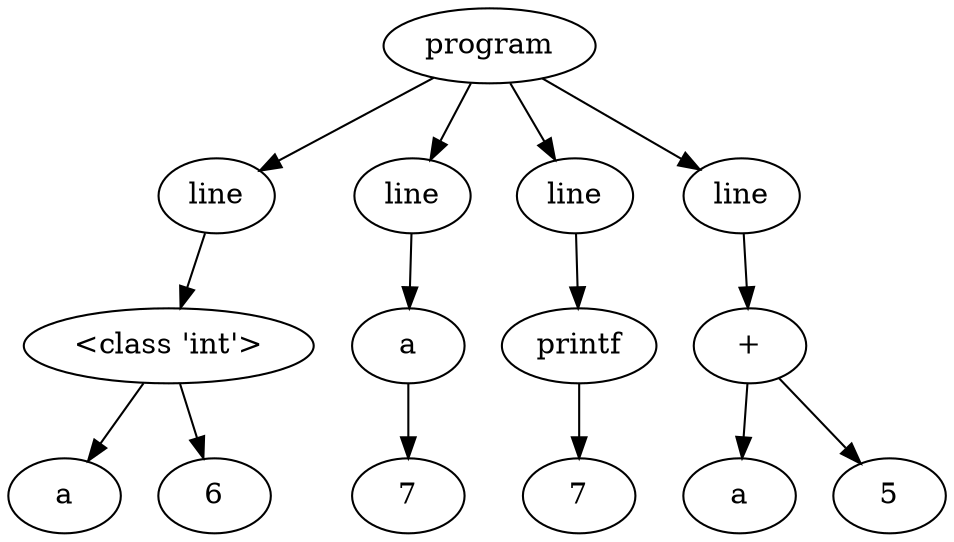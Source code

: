 digraph G { 
"<AST.AST object at 0x000001F291188F40> (0)"[label="program"]
"<AST.AST object at 0x000001F291188D60> (1)"[label="line"]
"<AST.AST object at 0x000001F291188F40> (0)"->"<AST.AST object at 0x000001F291188D60> (1)"
"<AST.AST object at 0x000001F291188D60> (1)"[label="line"]
"<AST.ASTDataType object at 0x000001F291188730> (2)"[label="<class 'int'>"]
"<AST.AST object at 0x000001F291188D60> (1)"->"<AST.ASTDataType object at 0x000001F291188730> (2)"
"<AST.ASTDataType object at 0x000001F291188730> (2)"[label="<class 'int'>"]
"<AST.ASTVariable object at 0x000001F291188FA0> (3)"[label="a"]
"<AST.ASTDataType object at 0x000001F291188730> (2)"->"<AST.ASTVariable object at 0x000001F291188FA0> (3)"
"<AST.AST object at 0x000001F29118E6A0> (3)"[label="6"]
"<AST.ASTDataType object at 0x000001F291188730> (2)"->"<AST.AST object at 0x000001F29118E6A0> (3)"
"<AST.AST object at 0x000001F29118E220> (1)"[label="line"]
"<AST.AST object at 0x000001F291188F40> (0)"->"<AST.AST object at 0x000001F29118E220> (1)"
"<AST.AST object at 0x000001F29118E220> (1)"[label="line"]
"<AST.ASTVariable object at 0x000001F29118E610> (2)"[label="a"]
"<AST.AST object at 0x000001F29118E220> (1)"->"<AST.ASTVariable object at 0x000001F29118E610> (2)"
"<AST.ASTVariable object at 0x000001F29118E610> (2)"[label="a"]
"<AST.AST object at 0x000001F29118E790> (3)"[label="7"]
"<AST.ASTVariable object at 0x000001F29118E610> (2)"->"<AST.AST object at 0x000001F29118E790> (3)"
"<AST.AST object at 0x000001F29118E430> (1)"[label="line"]
"<AST.AST object at 0x000001F291188F40> (0)"->"<AST.AST object at 0x000001F29118E430> (1)"
"<AST.AST object at 0x000001F29118E430> (1)"[label="line"]
"<AST.ASTPrintf object at 0x000001F29118E6D0> (2)"[label="printf"]
"<AST.AST object at 0x000001F29118E430> (1)"->"<AST.ASTPrintf object at 0x000001F29118E6D0> (2)"
"<AST.ASTPrintf object at 0x000001F29118E6D0> (2)"[label="printf"]
"<AST.ASTVariable object at 0x000001F29118E5E0> (3)"[label="7"]
"<AST.ASTPrintf object at 0x000001F29118E6D0> (2)"->"<AST.ASTVariable object at 0x000001F29118E5E0> (3)"
"<AST.AST object at 0x000001F29118E940> (1)"[label="line"]
"<AST.AST object at 0x000001F291188F40> (0)"->"<AST.AST object at 0x000001F29118E940> (1)"
"<AST.AST object at 0x000001F29118E940> (1)"[label="line"]
"<AST.AST object at 0x000001F29118EA90> (2)"[label="+"]
"<AST.AST object at 0x000001F29118E940> (1)"->"<AST.AST object at 0x000001F29118EA90> (2)"
"<AST.AST object at 0x000001F29118EA90> (2)"[label="+"]
"<AST.ASTVariable object at 0x000001F29118E9A0> (3)"[label="a"]
"<AST.AST object at 0x000001F29118EA90> (2)"->"<AST.ASTVariable object at 0x000001F29118E9A0> (3)"
"<AST.AST object at 0x000001F29118EA30> (3)"[label="5"]
"<AST.AST object at 0x000001F29118EA90> (2)"->"<AST.AST object at 0x000001F29118EA30> (3)"
}